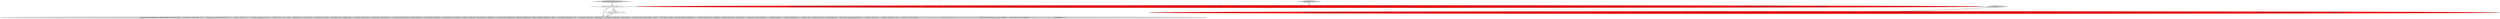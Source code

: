 digraph {
5 [style = filled, label = "!Bug.TODO_FIXED@@@3@@@['0', '0', '1']", fillcolor = white, shape = diamond image = "AAA0AAABBB3BBB"];
7 [style = filled, label = "testSql92JoinParenthesized['0', '0', '1']", fillcolor = lightgray, shape = diamond image = "AAA0AAABBB3BBB"];
4 [style = filled, label = "OptiqAssert.that().with(OptiqAssert.Config.FOODMART_CLONE).query(\"select\" + \" \"product_class\".\"product_family\" as \"c0\",\" + \" \"product_class\".\"product_department\" as \"c1\",\" + \" \"customer\".\"country\" as \"c2\",\" + \" \"customer\".\"state_province\" as \"c3\",\" + \" \"customer\".\"city\" as \"c4\"\" + \"from\" + \" \"sales_fact_1997\" as \"sales_fact_1997\"\" + \"join (\"product\" as \"product\"\" + \" join \"product_class\" as \"product_class\"\" + \" on \"product\".\"product_class_id\" = \"product_class\".\"product_class_id\")\" + \"on \"sales_fact_1997\".\"product_id\" = \"product\".\"product_id\"\" + \"join \"customer\" as \"customer\"\" + \"on \"sales_fact_1997\".\"customer_id\" = \"customer\".\"customer_id\"\" + \"join \"promotion\" as \"promotion\"\" + \"on \"sales_fact_1997\".\"promotion_id\" = \"promotion\".\"promotion_id\"\" + \"where (\"promotion\".\"media_type\" = 'Radio'\" + \" or \"promotion\".\"media_type\" = 'TV'\" + \" or \"promotion\".\"media_type\" = 'Sunday Paper'\" + \" or \"promotion\".\"media_type\" = 'Street Handout')\" + \" and (\"product_class\".\"product_family\" = 'Drink')\" + \" and (\"customer\".\"country\" = 'USA' and \"customer\".\"state_province\"\" + \" = 'WA' and \"customer\".\"city\" = 'Bellingham')\" + \"group by \"product_class\".\"product_family\",\" + \" \"product_class\".\"product_department\",\" + \" \"customer\".\"country\",\" + \" \"customer\".\"state_province\",\" + \" \"customer\".\"city\"\" + \"order by \"product_class\".\"product_family\" ASC,\" + \" \"product_class\".\"product_department\" ASC,\" + \" \"customer\".\"country\" ASC,\" + \" \"customer\".\"state_province\" ASC,\" + \" \"customer\".\"city\" ASC\").returns(\"+-------+---------------------+-----+------+------------+\" + \"| c0 | c1 | c2 | c3 | c4 |\" + \"+-------+---------------------+-----+------+------------+\" + \"| Drink | Alcoholic Beverages | USA | WA | Bellingham |\" + \"| Drink | Dairy | USA | WA | Bellingham |\" + \"+-------+---------------------+-----+------+------------+\")@@@6@@@['0', '0', '1']", fillcolor = lightgray, shape = ellipse image = "AAA0AAABBB3BBB"];
0 [style = filled, label = "testJoinJoin['1', '0', '0']", fillcolor = lightgray, shape = diamond image = "AAA0AAABBB1BBB"];
2 [style = filled, label = "testJoinJoin['0', '1', '0']", fillcolor = lightgray, shape = diamond image = "AAA0AAABBB2BBB"];
1 [style = filled, label = "OptiqAssert.that().with(OptiqAssert.Config.FOODMART_CLONE).query(\"select\" + \" \"product_class\".\"product_family\" as \"c0\",\" + \" \"product_class\".\"product_department\" as \"c1\",\" + \" \"customer\".\"country\" as \"c2\",\" + \" \"customer\".\"state_province\" as \"c3\",\" + \" \"customer\".\"city\" as \"c4\"\" + \"from\" + \" \"sales_fact_1997\" as \"sales_fact_1997\"\" + \"join (\"product\" as \"product\"\" + \" join \"product_class\" as \"product_class\"\" + \" on \"product\".\"product_class_id\" = \"product_class\".\"product_class_id\")\" + \"on \"sales_fact_1997\".\"product_id\" = \"product\".\"product_id\"\" + \"join \"customer\" as \"customer\"\" + \"on \"sales_fact_1997\".\"customer_id\" = \"customer\".\"customer_id\"\" + \"join \"promotion\" as \"promotion\"\" + \"on \"sales_fact_1997\".\"promotion_id\" = \"promotion\".\"promotion_id\"\" + \"where (\"promotion\".\"media_type\" = 'Radio'\" + \" or \"promotion\".\"media_type\" = 'TV'\" + \" or \"promotion\".\"media_type\" = 'Sunday Paper'\" + \" or \"promotion\".\"media_type\" = 'Street Handout')\" + \" and (\"product_class\".\"product_family\" = 'Drink')\" + \" and (\"customer\".\"country\" = 'USA' and \"customer\".\"state_province\"\" + \" = 'WA' and \"customer\".\"city\" = 'Bellingham')\" + \"group by \"product_class\".\"product_family\",\" + \" \"product_class\".\"product_department\",\" + \" \"customer\".\"country\",\" + \" \"customer\".\"state_province\",\" + \" \"customer\".\"city\"\" + \"order by ISNULL(\"product_class\".\"product_family\") ASC, \"product_class\".\"product_family\" ASC,\" + \" ISNULL(\"product_class\".\"product_department\") ASC, \"product_class\".\"product_department\" ASC,\" + \" ISNULL(\"customer\".\"country\") ASC, \"customer\".\"country\" ASC,\" + \" ISNULL(\"customer\".\"state_province\") ASC, \"customer\".\"state_province\" ASC,\" + \" ISNULL(\"customer\".\"city\") ASC, \"customer\".\"city\" ASC\").returns(\"+-------+---------------------+-----+------+------------+\" + \"| c0 | c1 | c2 | c3 | c4 |\" + \"+-------+---------------------+-----+------+------------+\" + \"| Drink | Alcoholic Beverages | USA | WA | Bellingham |\" + \"| Drink | Dairy | USA | WA | Bellingham |\" + \"+-------+---------------------+-----+------+------------+\")@@@3@@@['1', '0', '0']", fillcolor = red, shape = ellipse image = "AAA1AAABBB1BBB"];
6 [style = filled, label = "return@@@4@@@['0', '0', '1']", fillcolor = white, shape = ellipse image = "AAA0AAABBB3BBB"];
3 [style = filled, label = "CalciteAssert.that().with(CalciteAssert.Config.FOODMART_CLONE).query(\"select\" + \" \"product_class\".\"product_family\" as \"c0\",\" + \" \"product_class\".\"product_department\" as \"c1\",\" + \" \"customer\".\"country\" as \"c2\",\" + \" \"customer\".\"state_province\" as \"c3\",\" + \" \"customer\".\"city\" as \"c4\"\" + \"from\" + \" \"sales_fact_1997\" as \"sales_fact_1997\"\" + \"join (\"product\" as \"product\"\" + \" join \"product_class\" as \"product_class\"\" + \" on \"product\".\"product_class_id\" = \"product_class\".\"product_class_id\")\" + \"on \"sales_fact_1997\".\"product_id\" = \"product\".\"product_id\"\" + \"join \"customer\" as \"customer\"\" + \"on \"sales_fact_1997\".\"customer_id\" = \"customer\".\"customer_id\"\" + \"join \"promotion\" as \"promotion\"\" + \"on \"sales_fact_1997\".\"promotion_id\" = \"promotion\".\"promotion_id\"\" + \"where (\"promotion\".\"media_type\" = 'Radio'\" + \" or \"promotion\".\"media_type\" = 'TV'\" + \" or \"promotion\".\"media_type\" = 'Sunday Paper'\" + \" or \"promotion\".\"media_type\" = 'Street Handout')\" + \" and (\"product_class\".\"product_family\" = 'Drink')\" + \" and (\"customer\".\"country\" = 'USA' and \"customer\".\"state_province\"\" + \" = 'WA' and \"customer\".\"city\" = 'Bellingham')\" + \"group by \"product_class\".\"product_family\",\" + \" \"product_class\".\"product_department\",\" + \" \"customer\".\"country\",\" + \" \"customer\".\"state_province\",\" + \" \"customer\".\"city\"\" + \"order by ISNULL(\"product_class\".\"product_family\") ASC, \"product_class\".\"product_family\" ASC,\" + \" ISNULL(\"product_class\".\"product_department\") ASC, \"product_class\".\"product_department\" ASC,\" + \" ISNULL(\"customer\".\"country\") ASC, \"customer\".\"country\" ASC,\" + \" ISNULL(\"customer\".\"state_province\") ASC, \"customer\".\"state_province\" ASC,\" + \" ISNULL(\"customer\".\"city\") ASC, \"customer\".\"city\" ASC\").returns(\"+-------+---------------------+-----+------+------------+\" + \"| c0 | c1 | c2 | c3 | c4 |\" + \"+-------+---------------------+-----+------+------------+\" + \"| Drink | Alcoholic Beverages | USA | WA | Bellingham |\" + \"| Drink | Dairy | USA | WA | Bellingham |\" + \"+-------+---------------------+-----+------+------------+\")@@@3@@@['0', '1', '0']", fillcolor = red, shape = ellipse image = "AAA1AAABBB2BBB"];
5->6 [style = dotted, label="true"];
6->4 [style = bold, label=""];
7->5 [style = bold, label=""];
1->3 [style = dashed, label="0"];
5->6 [style = bold, label=""];
0->1 [style = bold, label=""];
5->4 [style = bold, label=""];
2->3 [style = bold, label=""];
}
